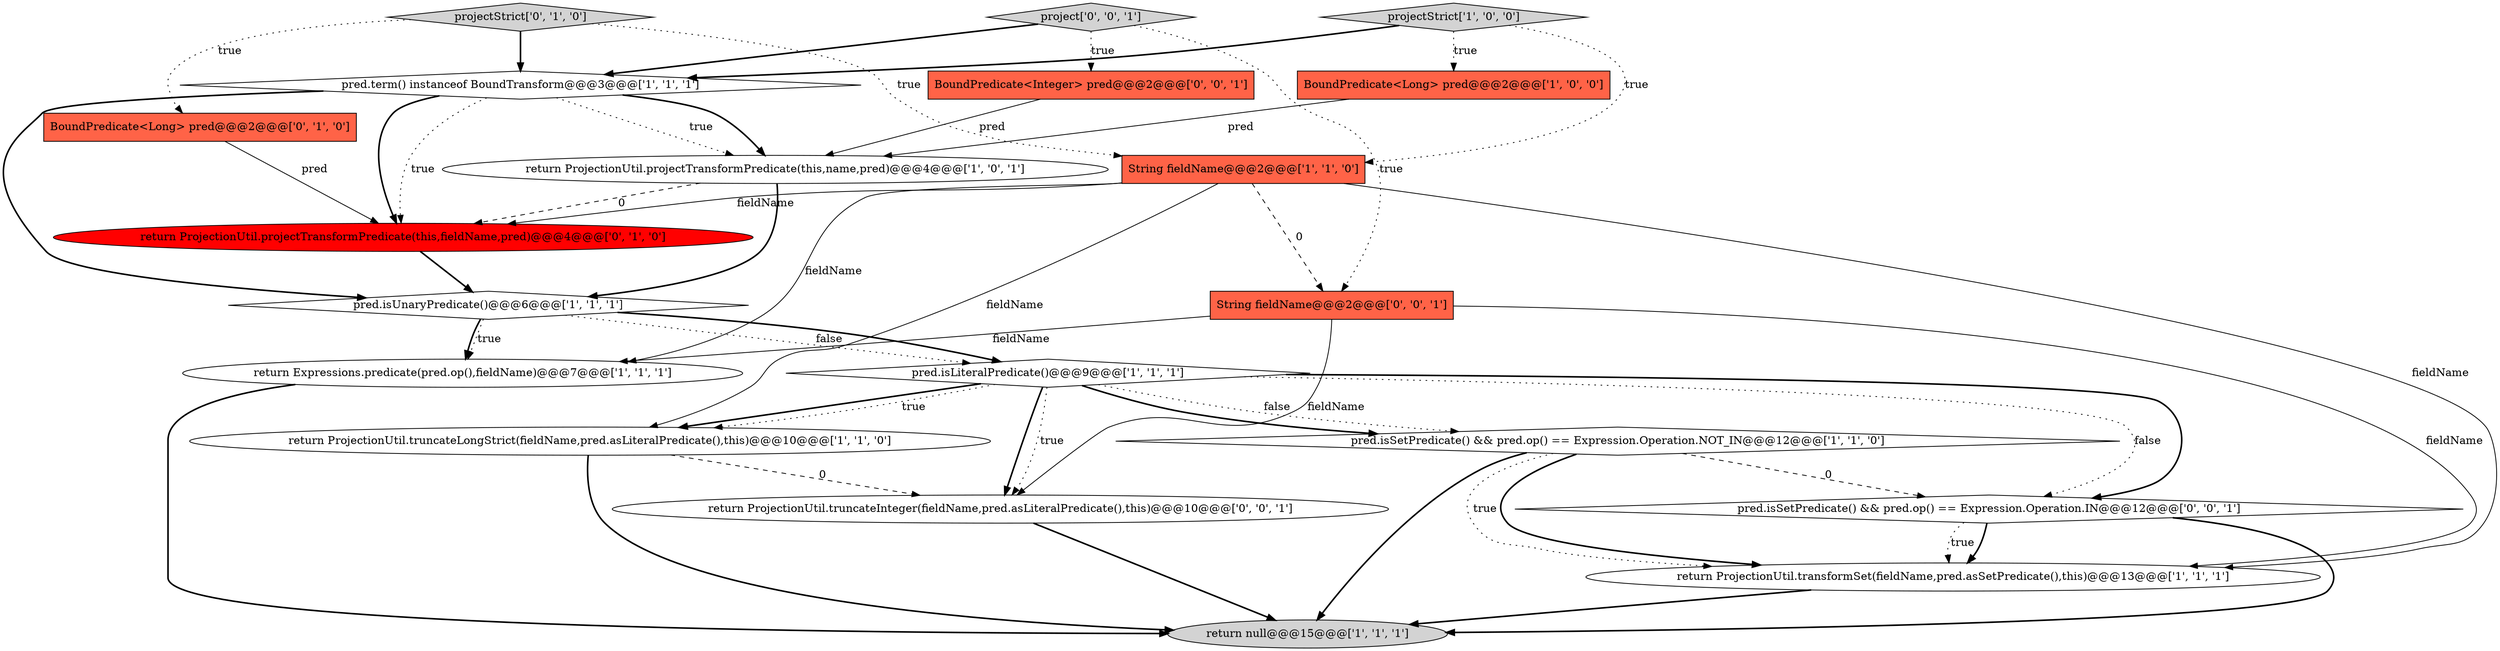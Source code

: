 digraph {
4 [style = filled, label = "BoundPredicate<Long> pred@@@2@@@['1', '0', '0']", fillcolor = tomato, shape = box image = "AAA0AAABBB1BBB"];
1 [style = filled, label = "pred.isSetPredicate() && pred.op() == Expression.Operation.NOT_IN@@@12@@@['1', '1', '0']", fillcolor = white, shape = diamond image = "AAA0AAABBB1BBB"];
17 [style = filled, label = "project['0', '0', '1']", fillcolor = lightgray, shape = diamond image = "AAA0AAABBB3BBB"];
11 [style = filled, label = "String fieldName@@@2@@@['1', '1', '0']", fillcolor = tomato, shape = box image = "AAA0AAABBB1BBB"];
5 [style = filled, label = "return ProjectionUtil.transformSet(fieldName,pred.asSetPredicate(),this)@@@13@@@['1', '1', '1']", fillcolor = white, shape = ellipse image = "AAA0AAABBB1BBB"];
13 [style = filled, label = "return ProjectionUtil.projectTransformPredicate(this,fieldName,pred)@@@4@@@['0', '1', '0']", fillcolor = red, shape = ellipse image = "AAA1AAABBB2BBB"];
7 [style = filled, label = "return ProjectionUtil.truncateLongStrict(fieldName,pred.asLiteralPredicate(),this)@@@10@@@['1', '1', '0']", fillcolor = white, shape = ellipse image = "AAA0AAABBB1BBB"];
10 [style = filled, label = "pred.isLiteralPredicate()@@@9@@@['1', '1', '1']", fillcolor = white, shape = diamond image = "AAA0AAABBB1BBB"];
0 [style = filled, label = "return Expressions.predicate(pred.op(),fieldName)@@@7@@@['1', '1', '1']", fillcolor = white, shape = ellipse image = "AAA0AAABBB1BBB"];
9 [style = filled, label = "return ProjectionUtil.projectTransformPredicate(this,name,pred)@@@4@@@['1', '0', '1']", fillcolor = white, shape = ellipse image = "AAA0AAABBB1BBB"];
16 [style = filled, label = "return ProjectionUtil.truncateInteger(fieldName,pred.asLiteralPredicate(),this)@@@10@@@['0', '0', '1']", fillcolor = white, shape = ellipse image = "AAA0AAABBB3BBB"];
19 [style = filled, label = "String fieldName@@@2@@@['0', '0', '1']", fillcolor = tomato, shape = box image = "AAA0AAABBB3BBB"];
8 [style = filled, label = "pred.isUnaryPredicate()@@@6@@@['1', '1', '1']", fillcolor = white, shape = diamond image = "AAA0AAABBB1BBB"];
14 [style = filled, label = "projectStrict['0', '1', '0']", fillcolor = lightgray, shape = diamond image = "AAA0AAABBB2BBB"];
12 [style = filled, label = "BoundPredicate<Long> pred@@@2@@@['0', '1', '0']", fillcolor = tomato, shape = box image = "AAA0AAABBB2BBB"];
2 [style = filled, label = "return null@@@15@@@['1', '1', '1']", fillcolor = lightgray, shape = ellipse image = "AAA0AAABBB1BBB"];
15 [style = filled, label = "BoundPredicate<Integer> pred@@@2@@@['0', '0', '1']", fillcolor = tomato, shape = box image = "AAA0AAABBB3BBB"];
18 [style = filled, label = "pred.isSetPredicate() && pred.op() == Expression.Operation.IN@@@12@@@['0', '0', '1']", fillcolor = white, shape = diamond image = "AAA0AAABBB3BBB"];
6 [style = filled, label = "projectStrict['1', '0', '0']", fillcolor = lightgray, shape = diamond image = "AAA0AAABBB1BBB"];
3 [style = filled, label = "pred.term() instanceof BoundTransform@@@3@@@['1', '1', '1']", fillcolor = white, shape = diamond image = "AAA0AAABBB1BBB"];
10->1 [style = dotted, label="false"];
11->5 [style = solid, label="fieldName"];
1->5 [style = bold, label=""];
6->3 [style = bold, label=""];
8->10 [style = bold, label=""];
14->3 [style = bold, label=""];
10->18 [style = bold, label=""];
11->13 [style = solid, label="fieldName"];
12->13 [style = solid, label="pred"];
14->12 [style = dotted, label="true"];
19->0 [style = solid, label="fieldName"];
7->16 [style = dashed, label="0"];
0->2 [style = bold, label=""];
19->5 [style = solid, label="fieldName"];
1->18 [style = dashed, label="0"];
11->7 [style = solid, label="fieldName"];
3->9 [style = dotted, label="true"];
8->10 [style = dotted, label="false"];
10->18 [style = dotted, label="false"];
16->2 [style = bold, label=""];
9->8 [style = bold, label=""];
18->2 [style = bold, label=""];
10->7 [style = bold, label=""];
11->0 [style = solid, label="fieldName"];
8->0 [style = bold, label=""];
3->9 [style = bold, label=""];
5->2 [style = bold, label=""];
15->9 [style = solid, label="pred"];
4->9 [style = solid, label="pred"];
17->15 [style = dotted, label="true"];
19->16 [style = solid, label="fieldName"];
6->4 [style = dotted, label="true"];
10->16 [style = bold, label=""];
11->19 [style = dashed, label="0"];
7->2 [style = bold, label=""];
3->8 [style = bold, label=""];
18->5 [style = bold, label=""];
9->13 [style = dashed, label="0"];
17->19 [style = dotted, label="true"];
17->3 [style = bold, label=""];
3->13 [style = bold, label=""];
14->11 [style = dotted, label="true"];
10->7 [style = dotted, label="true"];
8->0 [style = dotted, label="true"];
18->5 [style = dotted, label="true"];
1->2 [style = bold, label=""];
6->11 [style = dotted, label="true"];
13->8 [style = bold, label=""];
10->1 [style = bold, label=""];
10->16 [style = dotted, label="true"];
1->5 [style = dotted, label="true"];
3->13 [style = dotted, label="true"];
}
